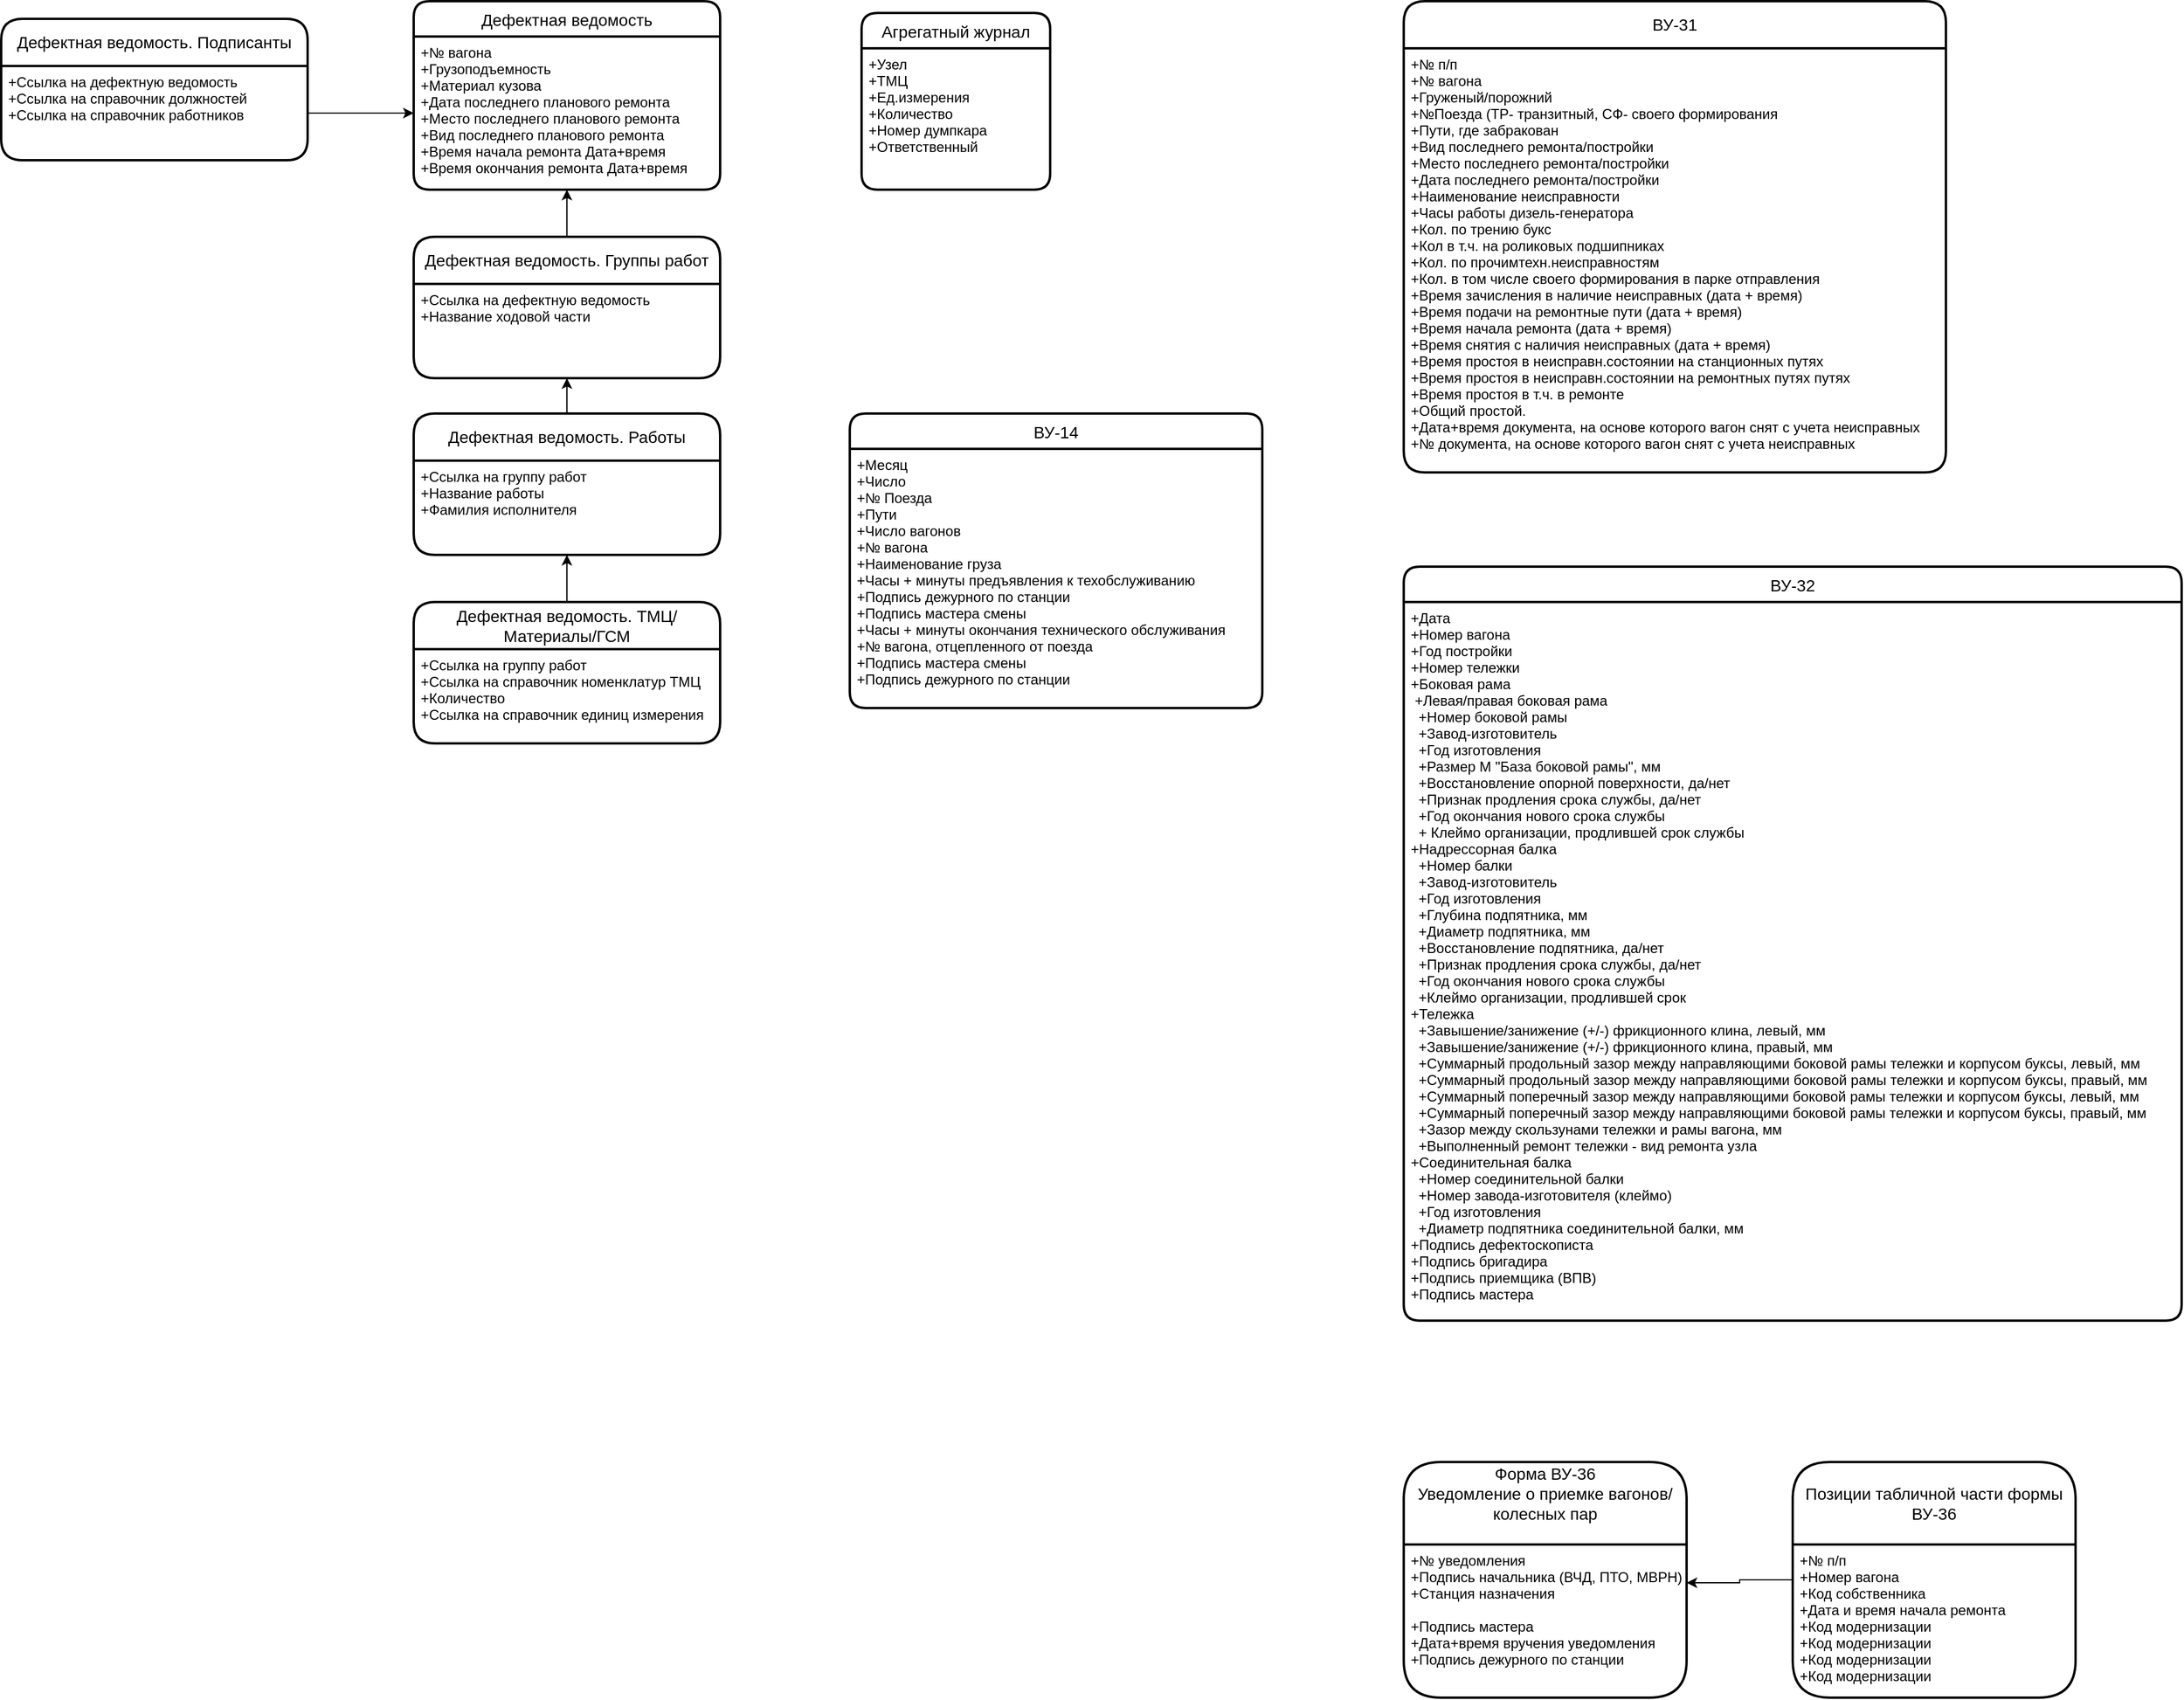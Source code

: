 <mxfile version="20.2.2" type="github">
  <diagram id="xZS1iqDsfLLNsFTqZSFf" name="Страница 1">
    <mxGraphModel dx="1617" dy="418" grid="1" gridSize="10" guides="1" tooltips="1" connect="1" arrows="1" fold="1" page="1" pageScale="1" pageWidth="827" pageHeight="1169" math="0" shadow="0">
      <root>
        <mxCell id="0" />
        <mxCell id="1" parent="0" />
        <mxCell id="mITxjE_Xkw7kHsZkBcQx-1" value="ВУ-32" style="swimlane;childLayout=stackLayout;horizontal=1;startSize=30;horizontalStack=0;rounded=1;fontSize=14;fontStyle=0;strokeWidth=2;resizeParent=0;resizeLast=1;shadow=0;dashed=0;align=center;" parent="1" vertex="1">
          <mxGeometry x="1010" y="560" width="660" height="640" as="geometry" />
        </mxCell>
        <mxCell id="mITxjE_Xkw7kHsZkBcQx-2" value="+Дата&#xa;+Номер вагона&#xa;+Год постройки&#xa;+Номер тележки&#xa;+Боковая рама&#xa; +Левая/правая боковая рама&#xa;  +Номер боковой рамы&#xa;  +Завод-изготовитель&#xa;  +Год изготовления&#xa;  +Размер М &quot;База боковой рамы&quot;, мм&#xa;  +Восстановление опорной поверхности, да/нет&#xa;  +Признак продления срока службы, да/нет&#xa;  +Год окончания нового срока службы&#xa;  + Клеймо организации, продлившей срок службы&#xa;+Надрессорная балка&#xa;  +Номер балки&#xa;  +Завод-изготовитель&#xa;  +Год изготовления&#xa;  +Глубина подпятника, мм&#xa;  +Диаметр подпятника, мм&#xa;  +Восстановление подпятника, да/нет&#xa;  +Признак продления срока службы, да/нет&#xa;  +Год окончания нового срока службы&#xa;  +Клеймо организации, продлившей срок&#xa;+Тележка&#xa;  +Завышение/занижение (+/-) фрикционного клина, левый, мм&#xa;  +Завышение/занижение (+/-) фрикционного клина, правый, мм&#xa;  +Суммарный продольный зазор между направляющими боковой рамы тележки и корпусом буксы, левый, мм&#xa;  +Суммарный продольный зазор между направляющими боковой рамы тележки и корпусом буксы, правый, мм&#xa;  +Суммарный поперечный зазор между направляющими боковой рамы тележки и корпусом буксы, левый, мм&#xa;  +Суммарный поперечный зазор между направляющими боковой рамы тележки и корпусом буксы, правый, мм&#xa;  +Зазор между скользунами тележки и рамы вагона, мм&#xa;  +Выполненный ремонт тележки - вид ремонта узла&#xa;+Соединительная балка&#xa;  +Номер соединительной балки&#xa;  +Номер завода-изготовителя (клеймо)&#xa;  +Год изготовления&#xa;  +Диаметр подпятника соединительной балки, мм&#xa;+Подпись дефектоскописта&#xa;+Подпись бригадира&#xa;+Подпись приемщика (ВПВ)&#xa;+Подпись мастера&#xa;&#xa;&#xa;&#xa;" style="align=left;strokeColor=none;fillColor=none;spacingLeft=4;fontSize=12;verticalAlign=top;resizable=0;rotatable=0;part=1;" parent="mITxjE_Xkw7kHsZkBcQx-1" vertex="1">
          <mxGeometry y="30" width="660" height="610" as="geometry" />
        </mxCell>
        <mxCell id="mITxjE_Xkw7kHsZkBcQx-3" value="ВУ-14" style="swimlane;childLayout=stackLayout;horizontal=1;startSize=30;horizontalStack=0;rounded=1;fontSize=14;fontStyle=0;strokeWidth=2;resizeParent=0;resizeLast=1;shadow=0;dashed=0;align=center;" parent="1" vertex="1">
          <mxGeometry x="540" y="430" width="350" height="250" as="geometry" />
        </mxCell>
        <mxCell id="mITxjE_Xkw7kHsZkBcQx-4" value="+Месяц&#xa;+Число&#xa;+№ Поезда&#xa;+Пути&#xa;+Число вагонов&#xa;+№ вагона&#xa;+Наименование груза&#xa;+Часы + минуты предъявления к техобслуживанию&#xa;+Подпись дежурного по станции&#xa;+Подпись мастера смены&#xa;+Часы + минуты окончания технического обслуживания&#xa;+№ вагона, отцепленного от поезда&#xa;+Подпись мастера смены&#xa;+Подпись дежурного по станции&#xa;" style="align=left;strokeColor=none;fillColor=none;spacingLeft=4;fontSize=12;verticalAlign=top;resizable=0;rotatable=0;part=1;" parent="mITxjE_Xkw7kHsZkBcQx-3" vertex="1">
          <mxGeometry y="30" width="350" height="220" as="geometry" />
        </mxCell>
        <mxCell id="mITxjE_Xkw7kHsZkBcQx-5" value="Дефектная ведомость" style="swimlane;childLayout=stackLayout;horizontal=1;startSize=30;horizontalStack=0;rounded=1;fontSize=14;fontStyle=0;strokeWidth=2;resizeParent=0;resizeLast=1;shadow=0;dashed=0;align=center;" parent="1" vertex="1">
          <mxGeometry x="170" y="80" width="260" height="160" as="geometry" />
        </mxCell>
        <mxCell id="mITxjE_Xkw7kHsZkBcQx-6" value="+№ вагона&#xa;+Грузоподъемность&#xa;+Материал кузова&#xa;+Дата последнего планового ремонта&#xa;+Место последнего планового ремонта&#xa;+Вид последнего планового ремонта&#xa;+Время начала ремонта Дата+время&#xa;+Время окончания ремонта Дата+время&#xa;" style="align=left;strokeColor=none;fillColor=none;spacingLeft=4;fontSize=12;verticalAlign=top;resizable=0;rotatable=0;part=1;" parent="mITxjE_Xkw7kHsZkBcQx-5" vertex="1">
          <mxGeometry y="30" width="260" height="130" as="geometry" />
        </mxCell>
        <mxCell id="mITxjE_Xkw7kHsZkBcQx-9" style="edgeStyle=orthogonalEdgeStyle;rounded=0;orthogonalLoop=1;jettySize=auto;html=1;entryX=0.5;entryY=1;entryDx=0;entryDy=0;" parent="1" source="mITxjE_Xkw7kHsZkBcQx-7" target="mITxjE_Xkw7kHsZkBcQx-6" edge="1">
          <mxGeometry relative="1" as="geometry" />
        </mxCell>
        <mxCell id="mITxjE_Xkw7kHsZkBcQx-7" value="Дефектная ведомость. Группы работ" style="swimlane;childLayout=stackLayout;horizontal=1;startSize=40;horizontalStack=0;rounded=1;fontSize=14;fontStyle=0;strokeWidth=2;resizeParent=0;resizeLast=1;shadow=0;dashed=0;align=center;whiteSpace=wrap;" parent="1" vertex="1">
          <mxGeometry x="170" y="280" width="260" height="120" as="geometry" />
        </mxCell>
        <mxCell id="mITxjE_Xkw7kHsZkBcQx-8" value="+Ссылка на дефектную ведомость&#xa;+Название ходовой части" style="align=left;strokeColor=none;fillColor=none;spacingLeft=4;fontSize=12;verticalAlign=top;resizable=0;rotatable=0;part=1;" parent="mITxjE_Xkw7kHsZkBcQx-7" vertex="1">
          <mxGeometry y="40" width="260" height="80" as="geometry" />
        </mxCell>
        <mxCell id="mITxjE_Xkw7kHsZkBcQx-12" style="edgeStyle=orthogonalEdgeStyle;rounded=0;orthogonalLoop=1;jettySize=auto;html=1;entryX=0.5;entryY=1;entryDx=0;entryDy=0;" parent="1" source="mITxjE_Xkw7kHsZkBcQx-10" target="mITxjE_Xkw7kHsZkBcQx-8" edge="1">
          <mxGeometry relative="1" as="geometry" />
        </mxCell>
        <mxCell id="mITxjE_Xkw7kHsZkBcQx-10" value="Дефектная ведомость. Работы" style="swimlane;childLayout=stackLayout;horizontal=1;startSize=40;horizontalStack=0;rounded=1;fontSize=14;fontStyle=0;strokeWidth=2;resizeParent=0;resizeLast=1;shadow=0;dashed=0;align=center;whiteSpace=wrap;" parent="1" vertex="1">
          <mxGeometry x="170" y="430" width="260" height="120" as="geometry" />
        </mxCell>
        <mxCell id="mITxjE_Xkw7kHsZkBcQx-11" value="+Ссылка на группу работ&#xa;+Название работы&#xa;+Фамилия исполнителя&#xa;" style="align=left;strokeColor=none;fillColor=none;spacingLeft=4;fontSize=12;verticalAlign=top;resizable=0;rotatable=0;part=1;" parent="mITxjE_Xkw7kHsZkBcQx-10" vertex="1">
          <mxGeometry y="40" width="260" height="80" as="geometry" />
        </mxCell>
        <mxCell id="mITxjE_Xkw7kHsZkBcQx-15" style="edgeStyle=orthogonalEdgeStyle;rounded=0;orthogonalLoop=1;jettySize=auto;html=1;entryX=0.5;entryY=1;entryDx=0;entryDy=0;" parent="1" source="mITxjE_Xkw7kHsZkBcQx-13" target="mITxjE_Xkw7kHsZkBcQx-11" edge="1">
          <mxGeometry relative="1" as="geometry" />
        </mxCell>
        <mxCell id="mITxjE_Xkw7kHsZkBcQx-13" value="Дефектная ведомость. ТМЦ/Материалы/ГСМ" style="swimlane;childLayout=stackLayout;horizontal=1;startSize=40;horizontalStack=0;rounded=1;fontSize=14;fontStyle=0;strokeWidth=2;resizeParent=0;resizeLast=1;shadow=0;dashed=0;align=center;whiteSpace=wrap;" parent="1" vertex="1">
          <mxGeometry x="170" y="590" width="260" height="120" as="geometry" />
        </mxCell>
        <mxCell id="mITxjE_Xkw7kHsZkBcQx-14" value="+Ссылка на группу работ&#xa;+Ссылка на справочник номенклатур ТМЦ&#xa;+Количество&#xa;+Ссылка на справочник единиц измерения&#xa;" style="align=left;strokeColor=none;fillColor=none;spacingLeft=4;fontSize=12;verticalAlign=top;resizable=0;rotatable=0;part=1;" parent="mITxjE_Xkw7kHsZkBcQx-13" vertex="1">
          <mxGeometry y="40" width="260" height="80" as="geometry" />
        </mxCell>
        <mxCell id="mITxjE_Xkw7kHsZkBcQx-16" value="Дефектная ведомость. Подписанты" style="swimlane;childLayout=stackLayout;horizontal=1;startSize=40;horizontalStack=0;rounded=1;fontSize=14;fontStyle=0;strokeWidth=2;resizeParent=0;resizeLast=1;shadow=0;dashed=0;align=center;whiteSpace=wrap;" parent="1" vertex="1">
          <mxGeometry x="-180" y="95" width="260" height="120" as="geometry" />
        </mxCell>
        <mxCell id="mITxjE_Xkw7kHsZkBcQx-17" value="+Ссылка на дефектную ведомость&#xa;+Ссылка на справочник должностей&#xa;+Ссылка на справочник работников&#xa;" style="align=left;strokeColor=none;fillColor=none;spacingLeft=4;fontSize=12;verticalAlign=top;resizable=0;rotatable=0;part=1;" parent="mITxjE_Xkw7kHsZkBcQx-16" vertex="1">
          <mxGeometry y="40" width="260" height="80" as="geometry" />
        </mxCell>
        <mxCell id="mITxjE_Xkw7kHsZkBcQx-19" style="edgeStyle=orthogonalEdgeStyle;rounded=0;orthogonalLoop=1;jettySize=auto;html=1;exitX=1;exitY=0.5;exitDx=0;exitDy=0;" parent="1" source="mITxjE_Xkw7kHsZkBcQx-17" target="mITxjE_Xkw7kHsZkBcQx-6" edge="1">
          <mxGeometry relative="1" as="geometry" />
        </mxCell>
        <mxCell id="mITxjE_Xkw7kHsZkBcQx-20" value="ВУ-31" style="swimlane;childLayout=stackLayout;horizontal=1;startSize=40;horizontalStack=0;rounded=1;fontSize=14;fontStyle=0;strokeWidth=2;resizeParent=0;resizeLast=1;shadow=0;dashed=0;align=center;whiteSpace=wrap;" parent="1" vertex="1">
          <mxGeometry x="1010" y="80" width="460" height="400" as="geometry" />
        </mxCell>
        <mxCell id="mITxjE_Xkw7kHsZkBcQx-21" value="+№ п/п&#xa;+№ вагона&#xa;+Груженый/порожний&#xa;+№Поезда (ТР- транзитный, СФ- своего формирования&#xa;+Пути, где забракован&#xa;+Вид последнего ремонта/постройки&#xa;+Место последнего ремонта/постройки&#xa;+Дата последнего ремонта/постройки&#xa;+Наименование неисправности&#xa;+Часы работы дизель-генератора&#xa;+Кол. по трению букс&#xa;+Кол в т.ч. на роликовых подшипниках&#xa;+Кол. по прочимтехн.неисправностям&#xa;+Кол. в том числе своего формирования в парке отправления&#xa;+Время зачисления в наличие неисправных (дата + время)&#xa;+Время подачи на ремонтные пути (дата + время)&#xa;+Время начала ремонта (дата + время)&#xa;+Время снятия с наличия неисправных (дата + время)&#xa;+Время простоя в неисправн.состоянии на станционных путях&#xa;+Время простоя в неисправн.состоянии на ремонтных путях путях&#xa;+Время простоя в т.ч. в ремонте&#xa;+Общий простой.&#xa;+Дата+время документа, на основе которого вагон снят с учета неисправных&#xa;+№ документа, на основе которого вагон снят с учета неисправных&#xa;" style="align=left;strokeColor=none;fillColor=none;spacingLeft=4;fontSize=12;verticalAlign=top;resizable=0;rotatable=0;part=1;" parent="mITxjE_Xkw7kHsZkBcQx-20" vertex="1">
          <mxGeometry y="40" width="460" height="360" as="geometry" />
        </mxCell>
        <mxCell id="mITxjE_Xkw7kHsZkBcQx-22" value="Агрегатный журнал" style="swimlane;childLayout=stackLayout;horizontal=1;startSize=30;horizontalStack=0;rounded=1;fontSize=14;fontStyle=0;strokeWidth=2;resizeParent=0;resizeLast=1;shadow=0;dashed=0;align=center;" parent="1" vertex="1">
          <mxGeometry x="550" y="90" width="160" height="150" as="geometry" />
        </mxCell>
        <mxCell id="mITxjE_Xkw7kHsZkBcQx-23" value="+Узел&#xa;+ТМЦ&#xa;+Ед.измерения&#xa;+Количество&#xa;+Номер думпкара&#xa;+Ответственный&#xa;" style="align=left;strokeColor=none;fillColor=none;spacingLeft=4;fontSize=12;verticalAlign=top;resizable=0;rotatable=0;part=1;" parent="mITxjE_Xkw7kHsZkBcQx-22" vertex="1">
          <mxGeometry y="30" width="160" height="120" as="geometry" />
        </mxCell>
        <mxCell id="L_cFTnBmtnNLdo1k66Zd-1" value="Форма ВУ-36&#xa;Уведомление о приемке вагонов/колесных пар&#xa;" style="swimlane;childLayout=stackLayout;horizontal=1;startSize=70;horizontalStack=0;rounded=1;fontSize=14;fontStyle=0;strokeWidth=2;resizeParent=0;resizeLast=1;shadow=0;dashed=0;align=center;whiteSpace=wrap;" vertex="1" parent="1">
          <mxGeometry x="1010" y="1320" width="240" height="200" as="geometry" />
        </mxCell>
        <mxCell id="L_cFTnBmtnNLdo1k66Zd-2" value="+№ уведомления&#xa;+Подпись начальника (ВЧД, ПТО, МВРН)&#xa;+Станция назначения&#xa;&#xa;+Подпись мастера&#xa;+Дата+время вручения уведомления&#xa;+Подпись дежурного по станции&#xa;&#xa;" style="align=left;strokeColor=none;fillColor=none;spacingLeft=4;fontSize=12;verticalAlign=top;resizable=0;rotatable=0;part=1;" vertex="1" parent="L_cFTnBmtnNLdo1k66Zd-1">
          <mxGeometry y="70" width="240" height="130" as="geometry" />
        </mxCell>
        <mxCell id="L_cFTnBmtnNLdo1k66Zd-6" style="edgeStyle=orthogonalEdgeStyle;rounded=0;orthogonalLoop=1;jettySize=auto;html=1;entryX=1;entryY=0.25;entryDx=0;entryDy=0;" edge="1" parent="1" source="L_cFTnBmtnNLdo1k66Zd-4" target="L_cFTnBmtnNLdo1k66Zd-2">
          <mxGeometry relative="1" as="geometry" />
        </mxCell>
        <mxCell id="L_cFTnBmtnNLdo1k66Zd-4" value="Позиции табличной части формы ВУ-36" style="swimlane;childLayout=stackLayout;horizontal=1;startSize=70;horizontalStack=0;rounded=1;fontSize=14;fontStyle=0;strokeWidth=2;resizeParent=0;resizeLast=1;shadow=0;dashed=0;align=center;whiteSpace=wrap;" vertex="1" parent="1">
          <mxGeometry x="1340" y="1320" width="240" height="200" as="geometry" />
        </mxCell>
        <mxCell id="L_cFTnBmtnNLdo1k66Zd-5" value="+№ п/п&#xa;+Номер вагона&#xa;+Код собственника&#xa;+Дата и время начала ремонта&#xa;+Код модернизации&#xa;+Код модернизации&#xa;+Код модернизации&#xa;+Код модернизации&#xa;" style="align=left;strokeColor=none;fillColor=none;spacingLeft=4;fontSize=12;verticalAlign=top;resizable=0;rotatable=0;part=1;" vertex="1" parent="L_cFTnBmtnNLdo1k66Zd-4">
          <mxGeometry y="70" width="240" height="130" as="geometry" />
        </mxCell>
      </root>
    </mxGraphModel>
  </diagram>
</mxfile>
